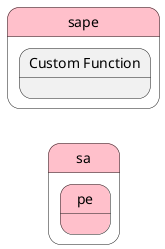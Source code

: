 @startuml
left to right direction


state "sa" as sa #pink {
state "pe" as sape #pink {
}
}


state "sape" as pstatename #pink {
    state "Custom Function" as pefunction {
    }
}





@enduml
